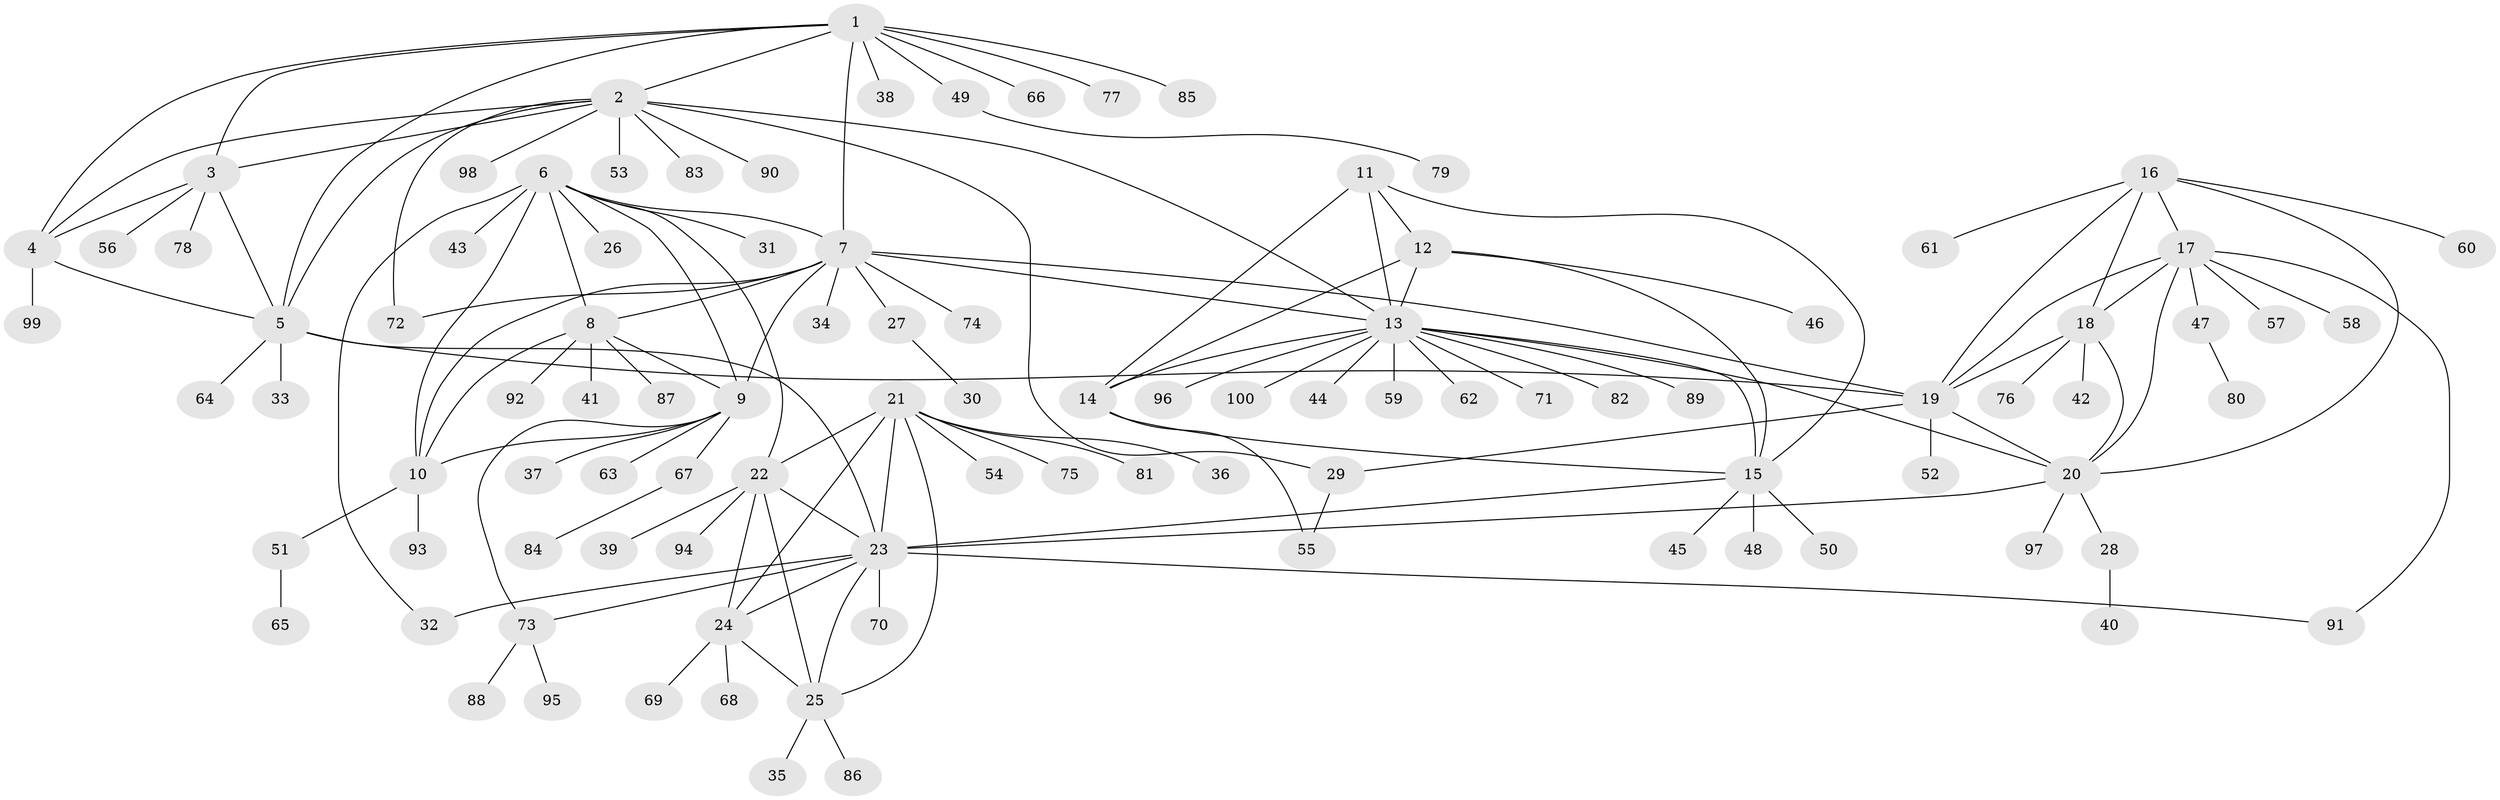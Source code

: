 // Generated by graph-tools (version 1.1) at 2025/16/03/09/25 04:16:02]
// undirected, 100 vertices, 141 edges
graph export_dot {
graph [start="1"]
  node [color=gray90,style=filled];
  1;
  2;
  3;
  4;
  5;
  6;
  7;
  8;
  9;
  10;
  11;
  12;
  13;
  14;
  15;
  16;
  17;
  18;
  19;
  20;
  21;
  22;
  23;
  24;
  25;
  26;
  27;
  28;
  29;
  30;
  31;
  32;
  33;
  34;
  35;
  36;
  37;
  38;
  39;
  40;
  41;
  42;
  43;
  44;
  45;
  46;
  47;
  48;
  49;
  50;
  51;
  52;
  53;
  54;
  55;
  56;
  57;
  58;
  59;
  60;
  61;
  62;
  63;
  64;
  65;
  66;
  67;
  68;
  69;
  70;
  71;
  72;
  73;
  74;
  75;
  76;
  77;
  78;
  79;
  80;
  81;
  82;
  83;
  84;
  85;
  86;
  87;
  88;
  89;
  90;
  91;
  92;
  93;
  94;
  95;
  96;
  97;
  98;
  99;
  100;
  1 -- 2;
  1 -- 3;
  1 -- 4;
  1 -- 5;
  1 -- 7;
  1 -- 38;
  1 -- 49;
  1 -- 66;
  1 -- 77;
  1 -- 85;
  2 -- 3;
  2 -- 4;
  2 -- 5;
  2 -- 13;
  2 -- 29;
  2 -- 53;
  2 -- 72;
  2 -- 83;
  2 -- 90;
  2 -- 98;
  3 -- 4;
  3 -- 5;
  3 -- 56;
  3 -- 78;
  4 -- 5;
  4 -- 99;
  5 -- 19;
  5 -- 23;
  5 -- 33;
  5 -- 64;
  6 -- 7;
  6 -- 8;
  6 -- 9;
  6 -- 10;
  6 -- 22;
  6 -- 26;
  6 -- 31;
  6 -- 32;
  6 -- 43;
  7 -- 8;
  7 -- 9;
  7 -- 10;
  7 -- 13;
  7 -- 19;
  7 -- 27;
  7 -- 34;
  7 -- 72;
  7 -- 74;
  8 -- 9;
  8 -- 10;
  8 -- 41;
  8 -- 87;
  8 -- 92;
  9 -- 10;
  9 -- 37;
  9 -- 63;
  9 -- 67;
  9 -- 73;
  10 -- 51;
  10 -- 93;
  11 -- 12;
  11 -- 13;
  11 -- 14;
  11 -- 15;
  12 -- 13;
  12 -- 14;
  12 -- 15;
  12 -- 46;
  13 -- 14;
  13 -- 15;
  13 -- 20;
  13 -- 44;
  13 -- 59;
  13 -- 62;
  13 -- 71;
  13 -- 82;
  13 -- 89;
  13 -- 96;
  13 -- 100;
  14 -- 15;
  14 -- 55;
  15 -- 23;
  15 -- 45;
  15 -- 48;
  15 -- 50;
  16 -- 17;
  16 -- 18;
  16 -- 19;
  16 -- 20;
  16 -- 60;
  16 -- 61;
  17 -- 18;
  17 -- 19;
  17 -- 20;
  17 -- 47;
  17 -- 57;
  17 -- 58;
  17 -- 91;
  18 -- 19;
  18 -- 20;
  18 -- 42;
  18 -- 76;
  19 -- 20;
  19 -- 29;
  19 -- 52;
  20 -- 23;
  20 -- 28;
  20 -- 97;
  21 -- 22;
  21 -- 23;
  21 -- 24;
  21 -- 25;
  21 -- 36;
  21 -- 54;
  21 -- 75;
  21 -- 81;
  22 -- 23;
  22 -- 24;
  22 -- 25;
  22 -- 39;
  22 -- 94;
  23 -- 24;
  23 -- 25;
  23 -- 32;
  23 -- 70;
  23 -- 73;
  23 -- 91;
  24 -- 25;
  24 -- 68;
  24 -- 69;
  25 -- 35;
  25 -- 86;
  27 -- 30;
  28 -- 40;
  29 -- 55;
  47 -- 80;
  49 -- 79;
  51 -- 65;
  67 -- 84;
  73 -- 88;
  73 -- 95;
}
